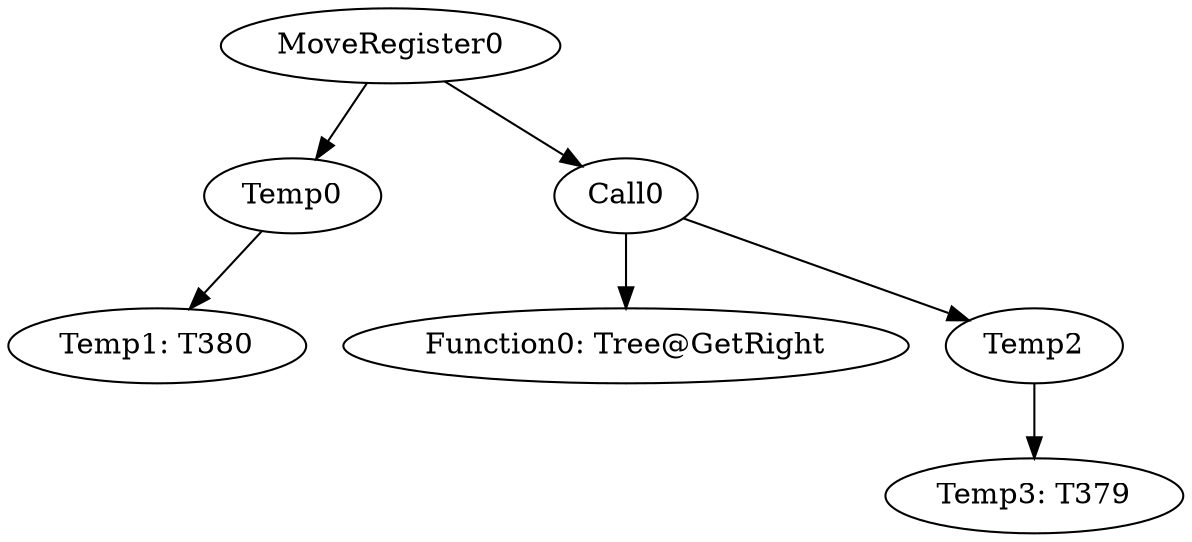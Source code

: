 digraph {
	ordering = out;
	Call0 -> "Function0: Tree@GetRight";
	Call0 -> Temp2;
	MoveRegister0 -> Temp0;
	MoveRegister0 -> Call0;
	Temp2 -> "Temp3: T379";
	Temp0 -> "Temp1: T380";
}

